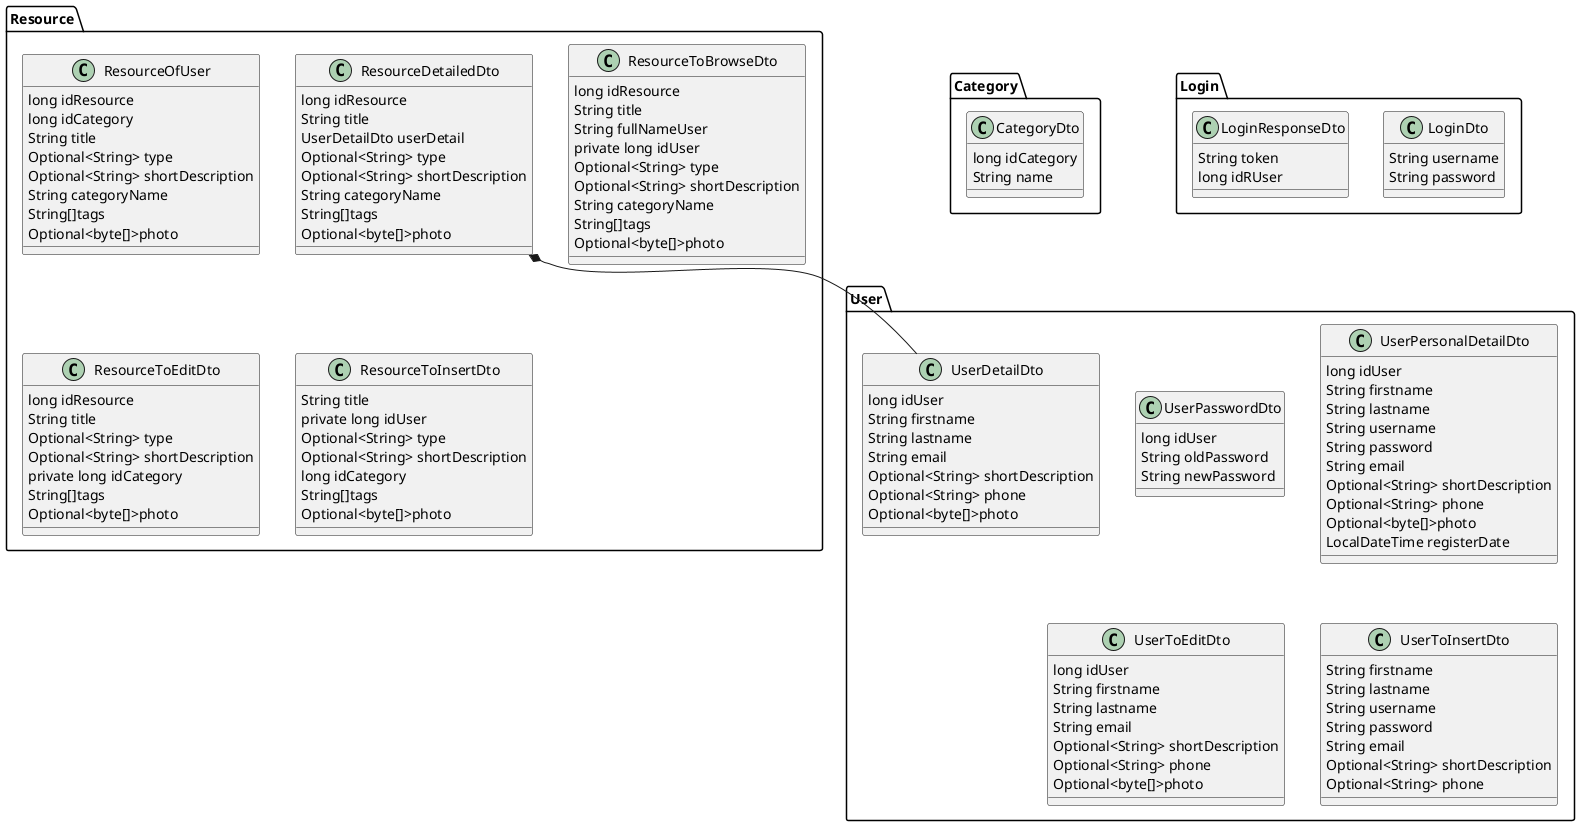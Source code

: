 @startuml


package "Category"{
class CategoryDto{
long idCategory
String name
}
}

package "Login"{
class LoginDto{
String username
String password
}

class LoginResponseDto{
String token
long idRUser
}
}


package "Resource"{
class ResourceDetailedDto{
long idResource
String title
UserDetailDto userDetail
Optional<String> type
Optional<String> shortDescription
String categoryName
String[]tags
Optional<byte[]>photo
}

class ResourceOfUser{
long idResource
long idCategory
String title
Optional<String> type
Optional<String> shortDescription
String categoryName
String[]tags
Optional<byte[]>photo
}

class ResourceToBrowseDto{
long idResource
String title
String fullNameUser
private long idUser
Optional<String> type
Optional<String> shortDescription
String categoryName
String[]tags
Optional<byte[]>photo
}

class ResourceToEditDto{
long idResource
String title
Optional<String> type
Optional<String> shortDescription
private long idCategory
String[]tags
Optional<byte[]>photo
}


class ResourceToInsertDto{
String title
private long idUser
Optional<String> type
Optional<String> shortDescription
long idCategory
String[]tags
Optional<byte[]>photo
}
}

package "User"{
 ResourceDetailedDto *-- UserDetailDto
class UserDetailDto{
long idUser
String firstname
String lastname
String email
Optional<String> shortDescription
Optional<String> phone
Optional<byte[]>photo

}

class UserPasswordDto{
long idUser
String oldPassword
String newPassword
}


class UserPersonalDetailDto{
long idUser
String firstname
String lastname
String username
String password
String email
Optional<String> shortDescription
Optional<String> phone
Optional<byte[]>photo
LocalDateTime registerDate
}

class UserToEditDto{
long idUser
String firstname
String lastname
String email
Optional<String> shortDescription
Optional<String> phone
Optional<byte[]>photo
}

class UserToInsertDto{
String firstname
String lastname
String username
String password
String email
Optional<String> shortDescription
Optional<String> phone

}
}
@enduml